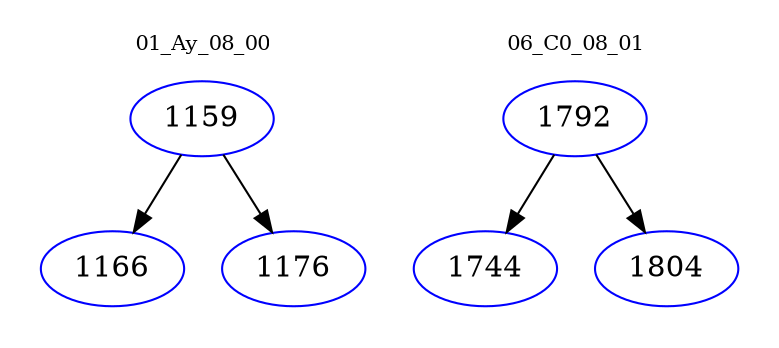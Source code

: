 digraph{
subgraph cluster_0 {
color = white
label = "01_Ay_08_00";
fontsize=10;
T0_1159 [label="1159", color="blue"]
T0_1159 -> T0_1166 [color="black"]
T0_1166 [label="1166", color="blue"]
T0_1159 -> T0_1176 [color="black"]
T0_1176 [label="1176", color="blue"]
}
subgraph cluster_1 {
color = white
label = "06_C0_08_01";
fontsize=10;
T1_1792 [label="1792", color="blue"]
T1_1792 -> T1_1744 [color="black"]
T1_1744 [label="1744", color="blue"]
T1_1792 -> T1_1804 [color="black"]
T1_1804 [label="1804", color="blue"]
}
}
